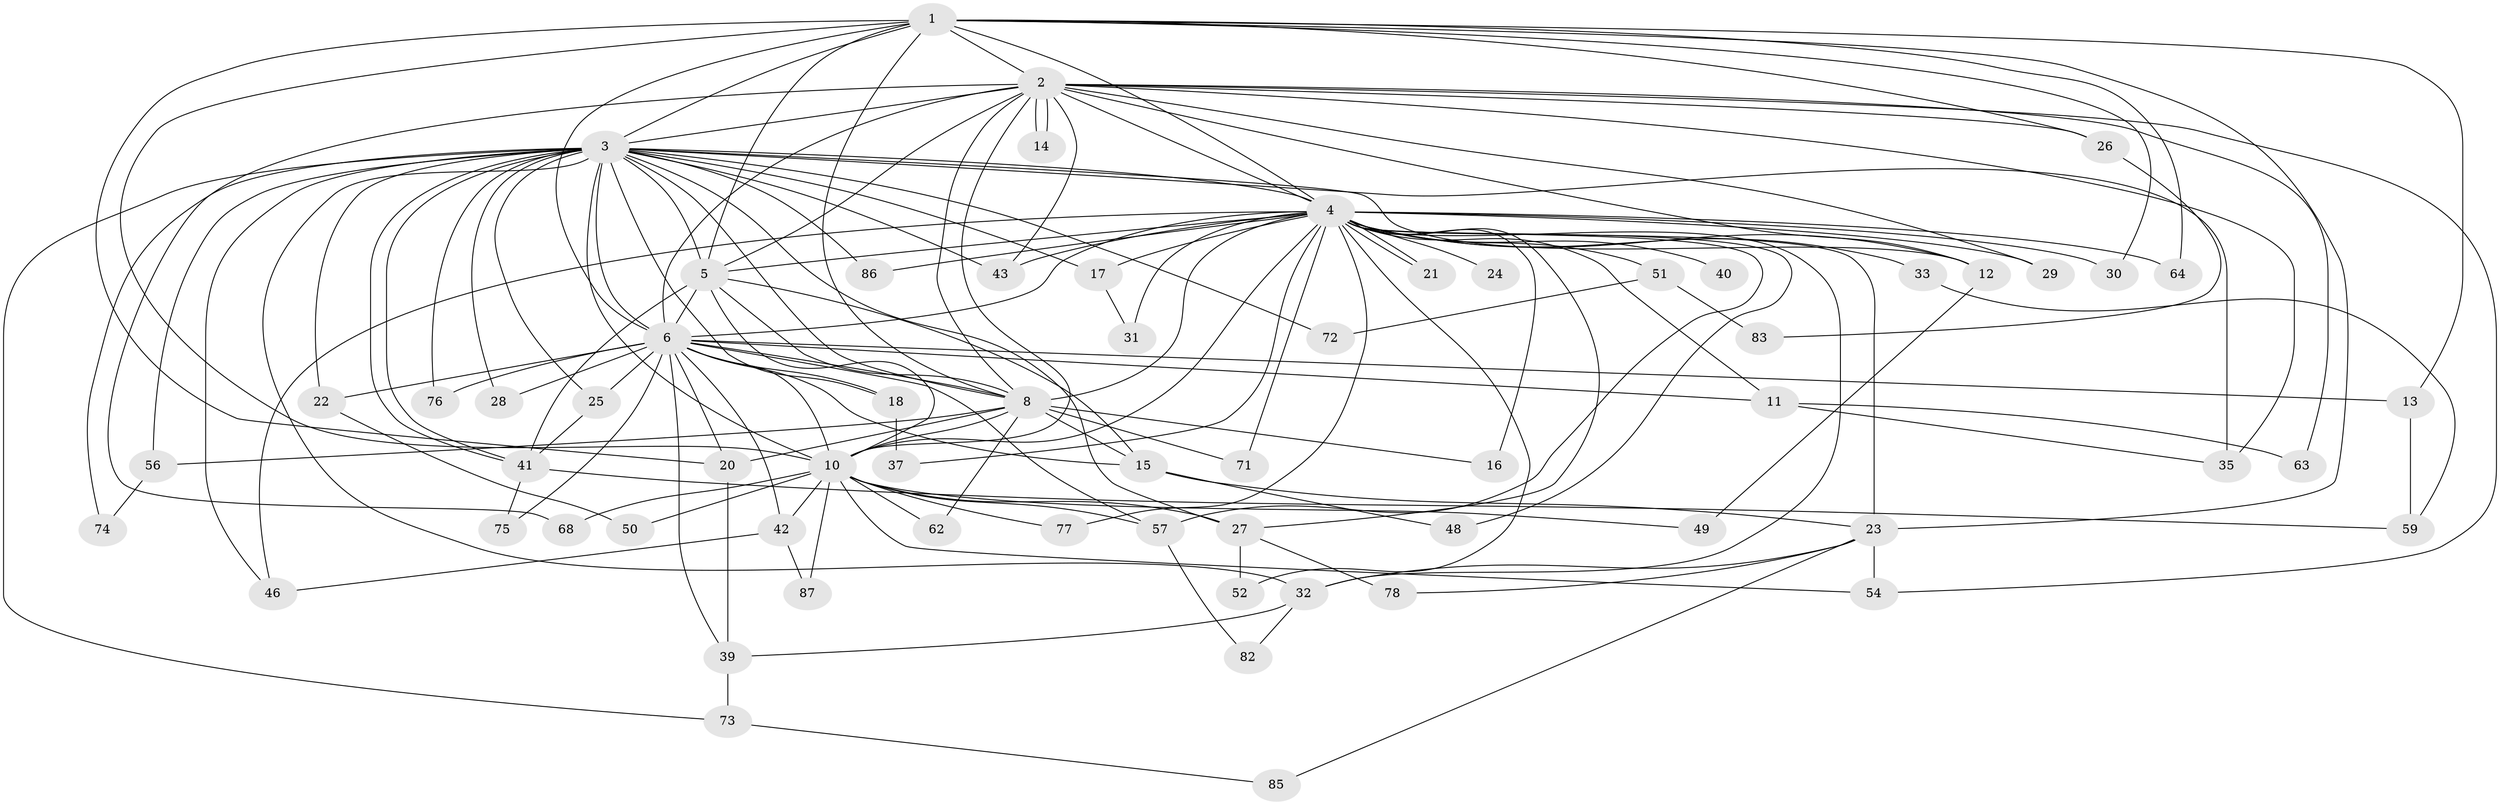 // Generated by graph-tools (version 1.1) at 2025/23/03/03/25 07:23:47]
// undirected, 64 vertices, 151 edges
graph export_dot {
graph [start="1"]
  node [color=gray90,style=filled];
  1 [super="+44"];
  2 [super="+61"];
  3 [super="+19"];
  4 [super="+7"];
  5 [super="+60"];
  6 [super="+9"];
  8 [super="+55"];
  10 [super="+58"];
  11 [super="+81"];
  12 [super="+79"];
  13 [super="+66"];
  14;
  15;
  16 [super="+38"];
  17;
  18;
  20 [super="+36"];
  21;
  22;
  23 [super="+34"];
  24;
  25 [super="+53"];
  26;
  27 [super="+67"];
  28;
  29;
  30;
  31;
  32 [super="+80"];
  33;
  35;
  37;
  39 [super="+45"];
  40;
  41 [super="+47"];
  42 [super="+65"];
  43 [super="+84"];
  46;
  48;
  49;
  50;
  51;
  52;
  54 [super="+69"];
  56;
  57 [super="+70"];
  59;
  62;
  63;
  64;
  68;
  71;
  72;
  73;
  74;
  75;
  76;
  77;
  78;
  82;
  83;
  85;
  86;
  87;
  1 -- 2;
  1 -- 3;
  1 -- 4 [weight=2];
  1 -- 5 [weight=2];
  1 -- 6 [weight=2];
  1 -- 8;
  1 -- 10;
  1 -- 13;
  1 -- 20;
  1 -- 26;
  1 -- 30;
  1 -- 64;
  1 -- 23;
  2 -- 3 [weight=2];
  2 -- 4 [weight=2];
  2 -- 5;
  2 -- 6 [weight=2];
  2 -- 8;
  2 -- 10;
  2 -- 12;
  2 -- 14;
  2 -- 14;
  2 -- 26;
  2 -- 29;
  2 -- 43;
  2 -- 54;
  2 -- 63;
  2 -- 68;
  2 -- 35;
  3 -- 4 [weight=2];
  3 -- 5;
  3 -- 6 [weight=2];
  3 -- 8;
  3 -- 10 [weight=2];
  3 -- 12;
  3 -- 17;
  3 -- 18;
  3 -- 22;
  3 -- 25;
  3 -- 27;
  3 -- 28;
  3 -- 32;
  3 -- 35;
  3 -- 41;
  3 -- 41;
  3 -- 46;
  3 -- 56;
  3 -- 72;
  3 -- 73;
  3 -- 74;
  3 -- 76;
  3 -- 86;
  3 -- 43;
  4 -- 5 [weight=3];
  4 -- 6 [weight=4];
  4 -- 8 [weight=2];
  4 -- 10 [weight=2];
  4 -- 21;
  4 -- 21;
  4 -- 30;
  4 -- 31;
  4 -- 32;
  4 -- 33 [weight=2];
  4 -- 40 [weight=2];
  4 -- 46;
  4 -- 52;
  4 -- 64;
  4 -- 71;
  4 -- 77;
  4 -- 16 [weight=2];
  4 -- 11;
  4 -- 17;
  4 -- 86;
  4 -- 23;
  4 -- 24;
  4 -- 29;
  4 -- 37;
  4 -- 43;
  4 -- 48;
  4 -- 51;
  4 -- 27;
  4 -- 57;
  4 -- 12;
  5 -- 6 [weight=2];
  5 -- 8;
  5 -- 10;
  5 -- 15;
  5 -- 41;
  6 -- 8 [weight=2];
  6 -- 10 [weight=2];
  6 -- 15;
  6 -- 28;
  6 -- 75;
  6 -- 76;
  6 -- 13;
  6 -- 18;
  6 -- 20;
  6 -- 22;
  6 -- 25;
  6 -- 39;
  6 -- 42;
  6 -- 57;
  6 -- 11;
  8 -- 10;
  8 -- 16;
  8 -- 20;
  8 -- 56;
  8 -- 71;
  8 -- 62;
  8 -- 15;
  10 -- 27;
  10 -- 42;
  10 -- 49;
  10 -- 50;
  10 -- 54;
  10 -- 57;
  10 -- 62;
  10 -- 77;
  10 -- 87;
  10 -- 68;
  11 -- 35;
  11 -- 63;
  12 -- 49;
  13 -- 59;
  15 -- 23;
  15 -- 48;
  17 -- 31;
  18 -- 37;
  20 -- 39;
  22 -- 50;
  23 -- 85;
  23 -- 32;
  23 -- 78;
  23 -- 54;
  25 -- 41;
  26 -- 83;
  27 -- 52;
  27 -- 78;
  32 -- 82;
  32 -- 39;
  33 -- 59;
  39 -- 73;
  41 -- 59;
  41 -- 75;
  42 -- 46;
  42 -- 87;
  51 -- 72;
  51 -- 83;
  56 -- 74;
  57 -- 82;
  73 -- 85;
}
